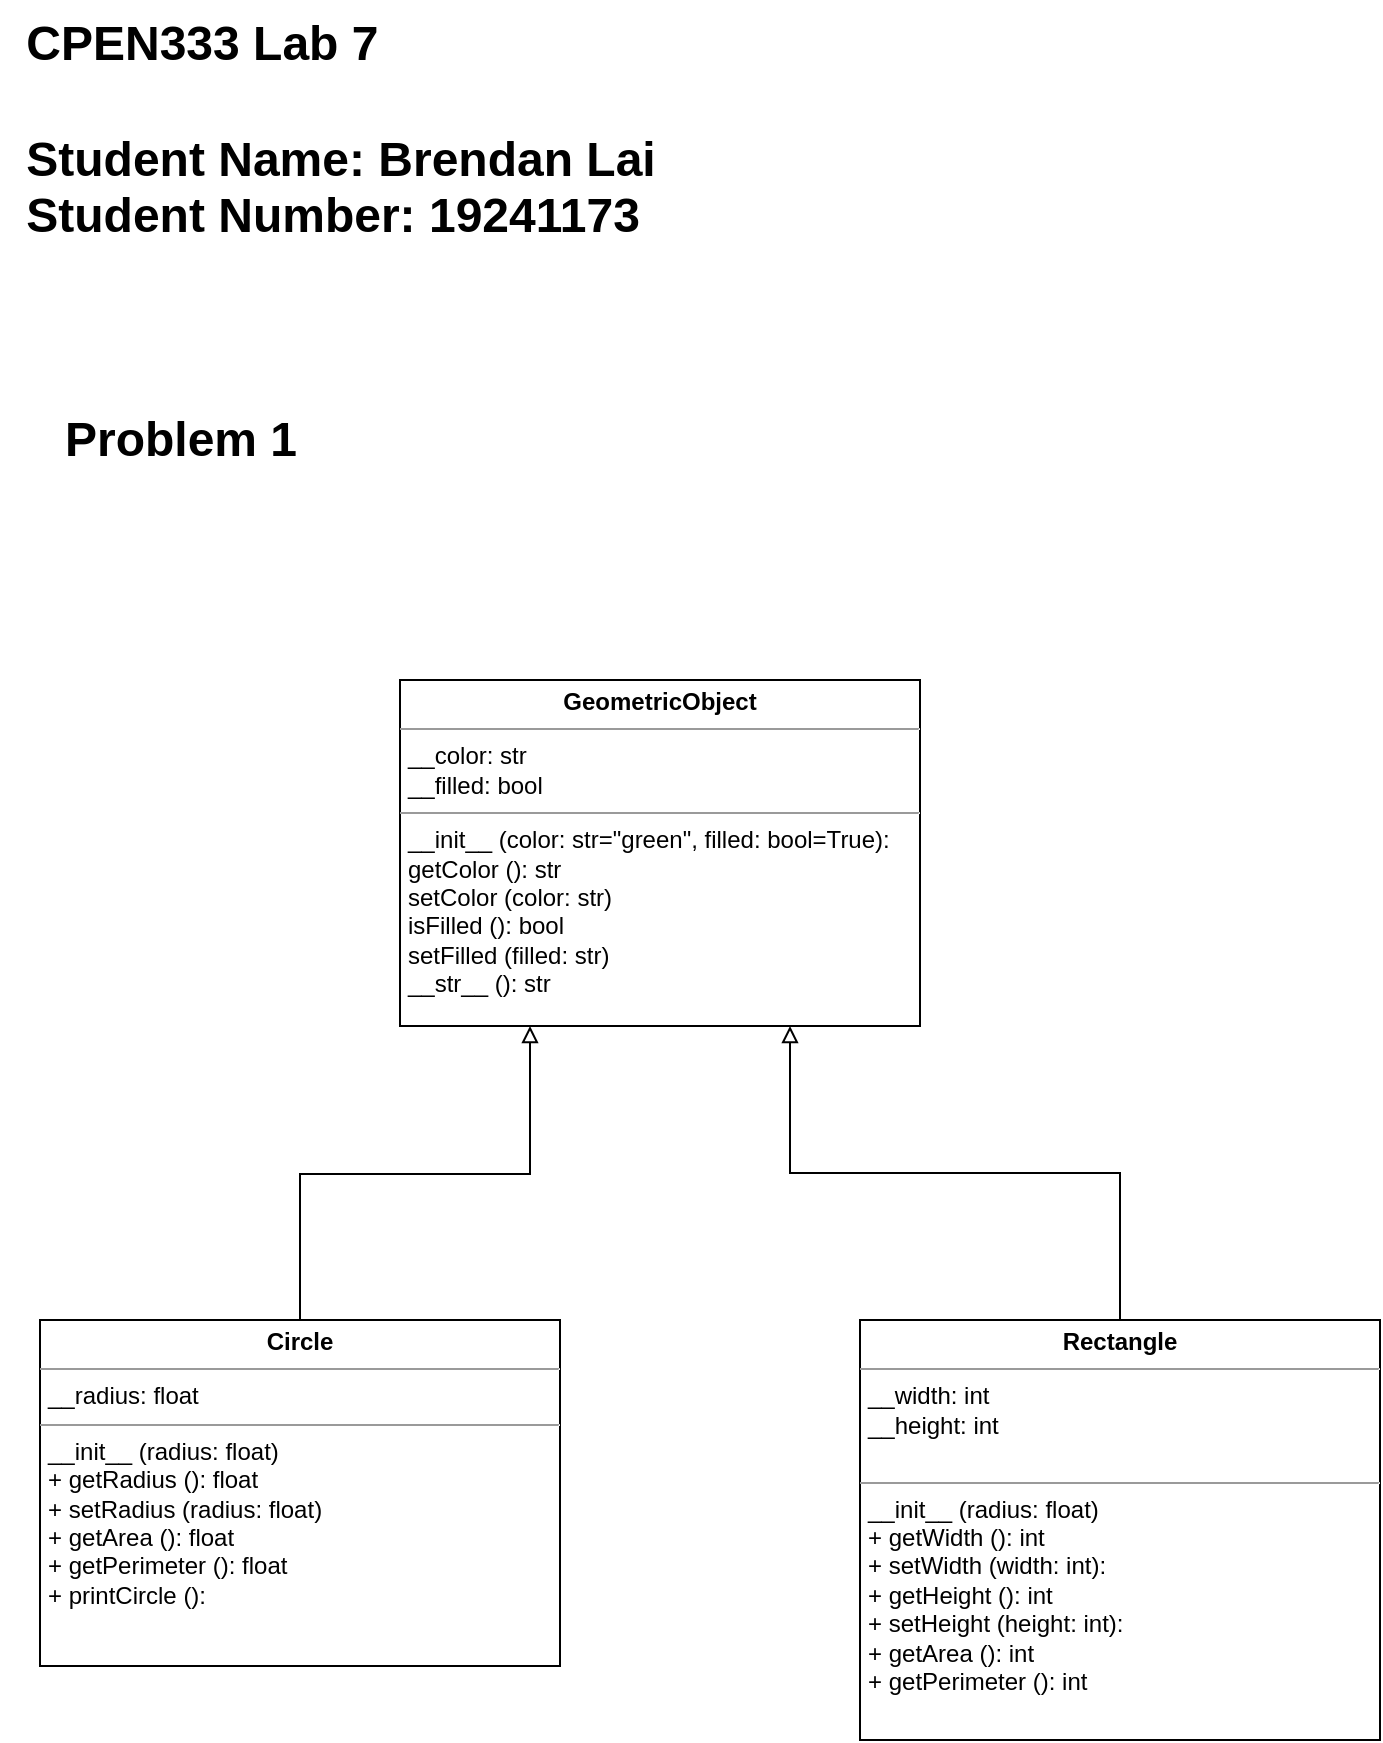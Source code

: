 <mxfile version="20.5.3" type="google" pages="3"><diagram name="Problem1" id="c4acf3e9-155e-7222-9cf6-157b1a14988f"><mxGraphModel grid="1" page="1" gridSize="10" guides="1" tooltips="1" connect="1" arrows="1" fold="1" pageScale="1" pageWidth="850" pageHeight="1100" background="none" math="0" shadow="0"><root><mxCell id="0"/><mxCell id="1" parent="0"/><mxCell id="5d2195bd80daf111-18" value="&lt;p style=&quot;margin:0px;margin-top:4px;text-align:center;&quot;&gt;&lt;b&gt;GeometricObject&lt;/b&gt;&lt;/p&gt;&lt;hr size=&quot;1&quot;&gt;&lt;p style=&quot;margin:0px;margin-left:4px;&quot;&gt;__color: str&lt;br&gt;__filled: bool&lt;/p&gt;&lt;hr size=&quot;1&quot;&gt;&lt;p style=&quot;margin:0px;margin-left:4px;&quot;&gt;__init__ (color: str=&quot;green&quot;, filled: bool=True):&lt;/p&gt;&lt;p style=&quot;margin:0px;margin-left:4px;&quot;&gt;&lt;span style=&quot;background-color: initial;&quot;&gt;getColor (): str&lt;/span&gt;&lt;/p&gt;&lt;p style=&quot;margin:0px;margin-left:4px;&quot;&gt;setColor (color: str)&lt;/p&gt;&lt;p style=&quot;margin:0px;margin-left:4px;&quot;&gt;isFilled (): bool&lt;/p&gt;&lt;p style=&quot;margin:0px;margin-left:4px;&quot;&gt;setFilled (filled: str)&lt;/p&gt;&lt;p style=&quot;margin:0px;margin-left:4px;&quot;&gt;__str__ (): str&lt;br&gt;&lt;/p&gt;" style="verticalAlign=top;align=left;overflow=fill;fontSize=12;fontFamily=Helvetica;html=1;rounded=0;shadow=0;comic=0;labelBackgroundColor=none;strokeWidth=1" vertex="1" parent="1"><mxGeometry x="280" y="390" width="260" height="173" as="geometry"/></mxCell><mxCell id="fe3LNrVWtBVGgjaWCfZc-3" style="edgeStyle=orthogonalEdgeStyle;rounded=0;orthogonalLoop=1;jettySize=auto;html=1;exitX=0.25;exitY=0;exitDx=0;exitDy=0;endArrow=block;endFill=0;entryX=0.25;entryY=1;entryDx=0;entryDy=0;" edge="1" parent="1" source="fe3LNrVWtBVGgjaWCfZc-1" target="5d2195bd80daf111-18"><mxGeometry relative="1" as="geometry"><mxPoint x="340" y="590" as="targetPoint"/><Array as="points"><mxPoint x="230" y="710"/><mxPoint x="230" y="637"/><mxPoint x="345" y="637"/></Array></mxGeometry></mxCell><mxCell id="fe3LNrVWtBVGgjaWCfZc-1" value="&lt;p style=&quot;margin:0px;margin-top:4px;text-align:center;&quot;&gt;&lt;b&gt;Circle&lt;/b&gt;&lt;/p&gt;&lt;hr size=&quot;1&quot;&gt;&lt;p style=&quot;margin:0px;margin-left:4px;&quot;&gt;__radius: float&lt;br&gt;&lt;/p&gt;&lt;hr size=&quot;1&quot;&gt;&lt;p style=&quot;margin:0px;margin-left:4px;&quot;&gt;__init__ (radius: float)&lt;/p&gt;&lt;p style=&quot;margin:0px;margin-left:4px;&quot;&gt;&lt;span style=&quot;background-color: initial;&quot;&gt;+ getRadius (): float&lt;/span&gt;&lt;/p&gt;&lt;p style=&quot;margin:0px;margin-left:4px;&quot;&gt;+ setRadius (radius: float)&lt;/p&gt;&lt;p style=&quot;margin:0px;margin-left:4px;&quot;&gt;+ getArea (): float&lt;/p&gt;&lt;p style=&quot;margin:0px;margin-left:4px;&quot;&gt;+ getPerimeter (): float&lt;/p&gt;&lt;p style=&quot;margin:0px;margin-left:4px;&quot;&gt;+ printCircle ():&lt;/p&gt;" style="verticalAlign=top;align=left;overflow=fill;fontSize=12;fontFamily=Helvetica;html=1;rounded=0;shadow=0;comic=0;labelBackgroundColor=none;strokeWidth=1" vertex="1" parent="1"><mxGeometry x="100" y="710" width="260" height="173" as="geometry"/></mxCell><mxCell id="82F53cMpl3_CoC-rK-nO-2" style="edgeStyle=orthogonalEdgeStyle;rounded=0;orthogonalLoop=1;jettySize=auto;html=1;entryX=0.75;entryY=1;entryDx=0;entryDy=0;endArrow=block;endFill=0;" edge="1" parent="1" source="fe3LNrVWtBVGgjaWCfZc-2" target="5d2195bd80daf111-18"><mxGeometry relative="1" as="geometry"/></mxCell><mxCell id="fe3LNrVWtBVGgjaWCfZc-2" value="&lt;p style=&quot;margin:0px;margin-top:4px;text-align:center;&quot;&gt;&lt;b&gt;Rectangle&lt;/b&gt;&lt;/p&gt;&lt;hr size=&quot;1&quot;&gt;&lt;p style=&quot;margin:0px;margin-left:4px;&quot;&gt;__width: int&lt;/p&gt;&lt;p style=&quot;margin:0px;margin-left:4px;&quot;&gt;__height: int&lt;br&gt;&lt;br&gt;&lt;/p&gt;&lt;hr size=&quot;1&quot;&gt;&lt;p style=&quot;margin:0px;margin-left:4px;&quot;&gt;__init__ (radius: float)&lt;/p&gt;&lt;p style=&quot;margin:0px;margin-left:4px;&quot;&gt;+ getWidth (): int&lt;/p&gt;&lt;p style=&quot;margin:0px;margin-left:4px;&quot;&gt;+ setWidth (width: int):&lt;/p&gt;&lt;p style=&quot;margin:0px;margin-left:4px;&quot;&gt;+ getHeight (): int&lt;/p&gt;&lt;p style=&quot;margin:0px;margin-left:4px;&quot;&gt;+ setHeight (height: int):&lt;/p&gt;&lt;p style=&quot;margin:0px;margin-left:4px;&quot;&gt;+ getArea (): int&lt;/p&gt;&lt;p style=&quot;margin:0px;margin-left:4px;&quot;&gt;+ getPerimeter (): int&lt;/p&gt;" style="verticalAlign=top;align=left;overflow=fill;fontSize=12;fontFamily=Helvetica;html=1;rounded=0;shadow=0;comic=0;labelBackgroundColor=none;strokeWidth=1" vertex="1" parent="1"><mxGeometry x="510" y="710" width="260" height="210" as="geometry"/></mxCell><mxCell id="qOuSE5B8oLwpZww7d4YX-1" value="&lt;b&gt;&lt;font style=&quot;font-size: 24px;&quot;&gt;Problem 1&lt;/font&gt;&lt;/b&gt;" style="text;html=1;align=center;verticalAlign=middle;resizable=0;points=[];autosize=1;strokeColor=none;fillColor=none;" vertex="1" parent="1"><mxGeometry x="100" y="250" width="140" height="40" as="geometry"/></mxCell><mxCell id="qOuSE5B8oLwpZww7d4YX-2" value="&lt;div style=&quot;text-align: left;&quot;&gt;&lt;b style=&quot;background-color: initial;&quot;&gt;&lt;font style=&quot;font-size: 24px;&quot;&gt;CPEN333 Lab 7&lt;/font&gt;&lt;/b&gt;&lt;/div&gt;&lt;div style=&quot;text-align: left;&quot;&gt;&lt;span style=&quot;font-size: 24px;&quot;&gt;&lt;b&gt;&lt;br&gt;&lt;/b&gt;&lt;/span&gt;&lt;/div&gt;&lt;font style=&quot;font-weight: bold; font-size: 24px;&quot;&gt;Student Name: Brendan Lai&lt;br&gt;&lt;div style=&quot;text-align: left;&quot;&gt;&lt;span style=&quot;background-color: initial;&quot;&gt;Student Number: 19241173&lt;/span&gt;&lt;/div&gt;&lt;/font&gt;" style="text;html=1;align=center;verticalAlign=middle;resizable=0;points=[];autosize=1;strokeColor=none;fillColor=none;" vertex="1" parent="1"><mxGeometry x="80" y="50" width="340" height="130" as="geometry"/></mxCell></root></mxGraphModel></diagram><diagram id="zAL6HIi6VglKRgAH_vlE" name="Problem2"><mxGraphModel grid="1" page="1" gridSize="10" guides="1" tooltips="1" connect="1" arrows="1" fold="1" pageScale="1" pageWidth="850" pageHeight="1100" math="0" shadow="0"><root><mxCell id="0"/><mxCell id="1" parent="0"/><mxCell id="DEL5usz-rAhBq1KtwpTR-2" style="edgeStyle=orthogonalEdgeStyle;rounded=0;orthogonalLoop=1;jettySize=auto;html=1;exitX=0;exitY=0.5;exitDx=0;exitDy=0;" edge="1" parent="1" source="eTxagNcR8W5NSjR6nCFV-1" target="eTxagNcR8W5NSjR6nCFV-3"><mxGeometry relative="1" as="geometry"/></mxCell><mxCell id="DEL5usz-rAhBq1KtwpTR-3" style="edgeStyle=orthogonalEdgeStyle;rounded=0;orthogonalLoop=1;jettySize=auto;html=1;exitX=1;exitY=0.5;exitDx=0;exitDy=0;entryX=0.5;entryY=0;entryDx=0;entryDy=0;" edge="1" parent="1" source="eTxagNcR8W5NSjR6nCFV-1" target="eTxagNcR8W5NSjR6nCFV-2"><mxGeometry relative="1" as="geometry"/></mxCell><mxCell id="DEL5usz-rAhBq1KtwpTR-14" style="edgeStyle=orthogonalEdgeStyle;rounded=0;orthogonalLoop=1;jettySize=auto;html=1;entryX=0.25;entryY=0;entryDx=0;entryDy=0;" edge="1" parent="1" source="eTxagNcR8W5NSjR6nCFV-1" target="eTxagNcR8W5NSjR6nCFV-4"><mxGeometry relative="1" as="geometry"><Array as="points"><mxPoint x="370" y="571"/><mxPoint x="301" y="571"/></Array></mxGeometry></mxCell><mxCell id="DEL5usz-rAhBq1KtwpTR-15" style="edgeStyle=orthogonalEdgeStyle;rounded=0;orthogonalLoop=1;jettySize=auto;html=1;entryX=0.5;entryY=0;entryDx=0;entryDy=0;" edge="1" parent="1" source="eTxagNcR8W5NSjR6nCFV-1" target="eTxagNcR8W5NSjR6nCFV-5"><mxGeometry relative="1" as="geometry"><Array as="points"><mxPoint x="450" y="571"/><mxPoint x="509" y="571"/></Array></mxGeometry></mxCell><mxCell id="eTxagNcR8W5NSjR6nCFV-1" value="&lt;p style=&quot;margin:0px;margin-top:4px;text-align:center;&quot;&gt;&lt;b&gt;EventManager&lt;/b&gt;&lt;/p&gt;&lt;p style=&quot;margin:0px;margin-left:4px;&quot;&gt;&lt;br&gt;&lt;/p&gt;" style="verticalAlign=top;align=left;overflow=fill;fontSize=12;fontFamily=Helvetica;html=1;rounded=0;shadow=0;comic=0;labelBackgroundColor=none;strokeWidth=1" vertex="1" parent="1"><mxGeometry x="320" y="450" width="200" height="60" as="geometry"/></mxCell><mxCell id="eTxagNcR8W5NSjR6nCFV-2" value="&lt;p style=&quot;margin:0px;margin-top:4px;text-align:center;&quot;&gt;&lt;b&gt;Musician&lt;/b&gt;&lt;/p&gt;" style="verticalAlign=top;align=left;overflow=fill;fontSize=12;fontFamily=Helvetica;html=1;rounded=0;shadow=0;comic=0;labelBackgroundColor=none;strokeWidth=1" vertex="1" parent="1"><mxGeometry x="620" y="630" width="120" height="60" as="geometry"/></mxCell><mxCell id="eTxagNcR8W5NSjR6nCFV-3" value="&lt;p style=&quot;margin:0px;margin-top:4px;text-align:center;&quot;&gt;&lt;b&gt;Hotelier&lt;/b&gt;&lt;/p&gt;" style="verticalAlign=top;align=left;overflow=fill;fontSize=12;fontFamily=Helvetica;html=1;rounded=0;shadow=0;comic=0;labelBackgroundColor=none;strokeWidth=1" vertex="1" parent="1"><mxGeometry x="90" y="630" width="120" height="60" as="geometry"/></mxCell><mxCell id="eTxagNcR8W5NSjR6nCFV-4" value="&lt;p style=&quot;margin:0px;margin-top:4px;text-align:center;&quot;&gt;&lt;b&gt;Florist&lt;/b&gt;&lt;/p&gt;" style="verticalAlign=top;align=left;overflow=fill;fontSize=12;fontFamily=Helvetica;html=1;rounded=0;shadow=0;comic=0;labelBackgroundColor=none;strokeWidth=1" vertex="1" parent="1"><mxGeometry x="271.13" y="630" width="120" height="60" as="geometry"/></mxCell><mxCell id="eTxagNcR8W5NSjR6nCFV-5" value="&lt;p style=&quot;margin:0px;margin-top:4px;text-align:center;&quot;&gt;&lt;b&gt;Caterer&lt;/b&gt;&lt;/p&gt;" style="verticalAlign=top;align=left;overflow=fill;fontSize=12;fontFamily=Helvetica;html=1;rounded=0;shadow=0;comic=0;labelBackgroundColor=none;strokeWidth=1" vertex="1" parent="1"><mxGeometry x="448.87" y="630" width="120" height="60" as="geometry"/></mxCell><mxCell id="DEL5usz-rAhBq1KtwpTR-6" style="edgeStyle=orthogonalEdgeStyle;rounded=0;orthogonalLoop=1;jettySize=auto;html=1;entryX=0.5;entryY=0;entryDx=0;entryDy=0;" edge="1" parent="1" source="eTxagNcR8W5NSjR6nCFV-6" target="eTxagNcR8W5NSjR6nCFV-1"><mxGeometry relative="1" as="geometry"/></mxCell><mxCell id="eTxagNcR8W5NSjR6nCFV-6" value="&lt;p style=&quot;margin:0px;margin-top:4px;text-align:center;&quot;&gt;&lt;b&gt;Client&lt;/b&gt;&lt;/p&gt;" style="verticalAlign=top;align=left;overflow=fill;fontSize=12;fontFamily=Helvetica;html=1;rounded=0;shadow=0;comic=0;labelBackgroundColor=none;strokeWidth=1" vertex="1" parent="1"><mxGeometry x="292.26" y="260" width="255.49" height="40" as="geometry"/></mxCell><mxCell id="DEL5usz-rAhBq1KtwpTR-7" value="Hires" style="text;html=1;align=center;verticalAlign=middle;resizable=0;points=[];autosize=1;strokeColor=none;fillColor=none;" vertex="1" parent="1"><mxGeometry x="420" y="300" width="50" height="30" as="geometry"/></mxCell><mxCell id="DEL5usz-rAhBq1KtwpTR-8" value="1" style="text;html=1;align=center;verticalAlign=middle;resizable=0;points=[];autosize=1;strokeColor=none;fillColor=none;" vertex="1" parent="1"><mxGeometry x="390" y="300" width="30" height="30" as="geometry"/></mxCell><mxCell id="DEL5usz-rAhBq1KtwpTR-10" value="1" style="text;html=1;align=center;verticalAlign=middle;resizable=0;points=[];autosize=1;strokeColor=none;fillColor=none;" vertex="1" parent="1"><mxGeometry x="390" y="420" width="30" height="30" as="geometry"/></mxCell><mxCell id="DEL5usz-rAhBq1KtwpTR-11" value="1" style="text;html=1;align=center;verticalAlign=middle;resizable=0;points=[];autosize=1;strokeColor=none;fillColor=none;" vertex="1" parent="1"><mxGeometry x="520" y="450" width="30" height="30" as="geometry"/></mxCell><mxCell id="DEL5usz-rAhBq1KtwpTR-12" value="1" style="text;html=1;align=center;verticalAlign=middle;resizable=0;points=[];autosize=1;strokeColor=none;fillColor=none;" vertex="1" parent="1"><mxGeometry x="290" y="450" width="30" height="30" as="geometry"/></mxCell><mxCell id="DEL5usz-rAhBq1KtwpTR-13" value="1" style="text;html=1;align=center;verticalAlign=middle;resizable=0;points=[];autosize=1;strokeColor=none;fillColor=none;" vertex="1" parent="1"><mxGeometry x="340" y="510" width="30" height="30" as="geometry"/></mxCell><mxCell id="DEL5usz-rAhBq1KtwpTR-18" value="1" style="text;html=1;align=center;verticalAlign=middle;resizable=0;points=[];autosize=1;strokeColor=none;fillColor=none;" vertex="1" parent="1"><mxGeometry x="440" y="510" width="30" height="30" as="geometry"/></mxCell><mxCell id="JO401_AGuLhEmVbp1qhH-1" value="Hires" style="text;html=1;align=center;verticalAlign=middle;resizable=0;points=[];autosize=1;strokeColor=none;fillColor=none;" vertex="1" parent="1"><mxGeometry x="520" y="480" width="50" height="30" as="geometry"/></mxCell><mxCell id="JO401_AGuLhEmVbp1qhH-2" value="Hires" style="text;html=1;align=center;verticalAlign=middle;resizable=0;points=[];autosize=1;strokeColor=none;fillColor=none;" vertex="1" parent="1"><mxGeometry x="360" y="510" width="50" height="30" as="geometry"/></mxCell><mxCell id="JO401_AGuLhEmVbp1qhH-3" value="Hires" style="text;html=1;align=center;verticalAlign=middle;resizable=0;points=[];autosize=1;strokeColor=none;fillColor=none;" vertex="1" parent="1"><mxGeometry x="451.13" y="510" width="50" height="30" as="geometry"/></mxCell><mxCell id="JO401_AGuLhEmVbp1qhH-4" value="Books" style="text;html=1;align=center;verticalAlign=middle;resizable=0;points=[];autosize=1;strokeColor=none;fillColor=none;" vertex="1" parent="1"><mxGeometry x="260" y="480" width="60" height="30" as="geometry"/></mxCell><mxCell id="6OYaifoA42AnMjXBwd-H-1" value="&lt;b&gt;&lt;font style=&quot;font-size: 24px;&quot;&gt;Problem 2&lt;/font&gt;&lt;/b&gt;" style="text;html=1;align=center;verticalAlign=middle;resizable=0;points=[];autosize=1;strokeColor=none;fillColor=none;" vertex="1" parent="1"><mxGeometry x="40" y="60" width="140" height="40" as="geometry"/></mxCell></root></mxGraphModel></diagram><diagram id="YHMLwBq8L_pNGJWjoDPy" name="Problem3"><mxGraphModel grid="1" page="1" gridSize="10" guides="1" tooltips="1" connect="1" arrows="1" fold="1" pageScale="1" pageWidth="850" pageHeight="1100" math="0" shadow="0"><root><mxCell id="0"/><mxCell id="1" parent="0"/><mxCell id="INNhVvnMjRUg69vnwJp_-5" value="&lt;p style=&quot;margin:0px;margin-top:4px;text-align:center;&quot;&gt;&lt;b&gt;EventManager&lt;/b&gt;&lt;/p&gt;&lt;p style=&quot;margin:0px;margin-left:4px;&quot;&gt;&lt;br&gt;&lt;/p&gt;" style="verticalAlign=top;align=left;overflow=fill;fontSize=12;fontFamily=Helvetica;html=1;rounded=0;shadow=0;comic=0;labelBackgroundColor=none;strokeWidth=1" vertex="1" parent="1"><mxGeometry x="345" y="120" width="120" height="40" as="geometry"/></mxCell><mxCell id="XexBRFXh96dGAb7qciIz-25" style="edgeStyle=orthogonalEdgeStyle;rounded=0;orthogonalLoop=1;jettySize=auto;html=1;entryX=0.5;entryY=0;entryDx=0;entryDy=0;dashed=1;dashPattern=1 1;strokeColor=default;startArrow=none;startFill=0;endArrow=none;endFill=0;" edge="1" parent="1" source="INNhVvnMjRUg69vnwJp_-11" target="INNhVvnMjRUg69vnwJp_-23"><mxGeometry relative="1" as="geometry"/></mxCell><mxCell id="INNhVvnMjRUg69vnwJp_-11" value="&lt;p style=&quot;margin:0px;margin-top:4px;text-align:center;&quot;&gt;&lt;b&gt;Client&lt;/b&gt;&lt;/p&gt;" style="verticalAlign=top;align=left;overflow=fill;fontSize=12;fontFamily=Helvetica;html=1;rounded=0;shadow=0;comic=0;labelBackgroundColor=none;strokeWidth=1" vertex="1" parent="1"><mxGeometry x="120" y="120" width="100" height="40" as="geometry"/></mxCell><mxCell id="INNhVvnMjRUg69vnwJp_-23" value="" style="rounded=0;whiteSpace=wrap;html=1;" vertex="1" parent="1"><mxGeometry x="165" y="210" width="10" height="660" as="geometry"/></mxCell><mxCell id="XexBRFXh96dGAb7qciIz-24" style="edgeStyle=orthogonalEdgeStyle;rounded=0;orthogonalLoop=1;jettySize=auto;html=1;entryX=0.5;entryY=1;entryDx=0;entryDy=0;dashed=1;dashPattern=1 1;strokeColor=default;startArrow=none;startFill=0;endArrow=none;endFill=0;" edge="1" parent="1" source="INNhVvnMjRUg69vnwJp_-47" target="INNhVvnMjRUg69vnwJp_-5"><mxGeometry relative="1" as="geometry"/></mxCell><mxCell id="XexBRFXh96dGAb7qciIz-26" style="edgeStyle=orthogonalEdgeStyle;rounded=0;orthogonalLoop=1;jettySize=auto;html=1;entryX=0;entryY=0.25;entryDx=0;entryDy=0;strokeColor=default;startArrow=none;startFill=0;endArrow=block;endFill=1;" edge="1" parent="1" source="INNhVvnMjRUg69vnwJp_-47" target="INNhVvnMjRUg69vnwJp_-57"><mxGeometry relative="1" as="geometry"><Array as="points"><mxPoint x="465" y="250"/><mxPoint x="465" y="250"/></Array></mxGeometry></mxCell><mxCell id="XexBRFXh96dGAb7qciIz-27" style="edgeStyle=orthogonalEdgeStyle;rounded=0;orthogonalLoop=1;jettySize=auto;html=1;entryX=0;entryY=0.25;entryDx=0;entryDy=0;strokeColor=default;startArrow=none;startFill=0;endArrow=block;endFill=1;" edge="1" parent="1" source="INNhVvnMjRUg69vnwJp_-47" target="INNhVvnMjRUg69vnwJp_-58"><mxGeometry relative="1" as="geometry"><Array as="points"><mxPoint x="455" y="430"/><mxPoint x="455" y="430"/></Array></mxGeometry></mxCell><mxCell id="XexBRFXh96dGAb7qciIz-28" style="edgeStyle=orthogonalEdgeStyle;rounded=0;orthogonalLoop=1;jettySize=auto;html=1;entryX=0;entryY=0.25;entryDx=0;entryDy=0;strokeColor=default;startArrow=none;startFill=0;endArrow=block;endFill=1;" edge="1" parent="1" source="INNhVvnMjRUg69vnwJp_-47" target="INNhVvnMjRUg69vnwJp_-59"><mxGeometry relative="1" as="geometry"><Array as="points"><mxPoint x="465" y="610"/><mxPoint x="465" y="610"/></Array></mxGeometry></mxCell><mxCell id="XexBRFXh96dGAb7qciIz-29" style="edgeStyle=orthogonalEdgeStyle;rounded=0;orthogonalLoop=1;jettySize=auto;html=1;entryX=0;entryY=0.25;entryDx=0;entryDy=0;strokeColor=default;startArrow=none;startFill=0;endArrow=block;endFill=1;" edge="1" parent="1" source="INNhVvnMjRUg69vnwJp_-47" target="INNhVvnMjRUg69vnwJp_-60"><mxGeometry relative="1" as="geometry"><Array as="points"><mxPoint x="465" y="780"/><mxPoint x="465" y="780"/></Array></mxGeometry></mxCell><mxCell id="XexBRFXh96dGAb7qciIz-44" style="edgeStyle=orthogonalEdgeStyle;rounded=0;orthogonalLoop=1;jettySize=auto;html=1;entryX=1.178;entryY=0.982;entryDx=0;entryDy=0;entryPerimeter=0;dashed=1;strokeColor=default;startArrow=none;startFill=0;endArrow=open;endFill=0;" edge="1" parent="1" source="INNhVvnMjRUg69vnwJp_-47" target="INNhVvnMjRUg69vnwJp_-23"><mxGeometry relative="1" as="geometry"><Array as="points"><mxPoint x="335" y="858"/></Array></mxGeometry></mxCell><mxCell id="INNhVvnMjRUg69vnwJp_-47" value="" style="rounded=0;whiteSpace=wrap;html=1;" vertex="1" parent="1"><mxGeometry x="400" y="210" width="10" height="660" as="geometry"/></mxCell><mxCell id="INNhVvnMjRUg69vnwJp_-52" value="Arrange()" style="text;html=1;align=center;verticalAlign=middle;resizable=0;points=[];autosize=1;strokeColor=none;fillColor=none;" vertex="1" parent="1"><mxGeometry x="245" y="200" width="70" height="30" as="geometry"/></mxCell><mxCell id="XexBRFXh96dGAb7qciIz-23" style="edgeStyle=orthogonalEdgeStyle;rounded=0;orthogonalLoop=1;jettySize=auto;html=1;entryX=0.5;entryY=1;entryDx=0;entryDy=0;dashed=1;dashPattern=1 1;strokeColor=default;startArrow=none;startFill=0;endArrow=none;endFill=0;" edge="1" parent="1" source="INNhVvnMjRUg69vnwJp_-57" target="XexBRFXh96dGAb7qciIz-2"><mxGeometry relative="1" as="geometry"/></mxCell><mxCell id="XexBRFXh96dGAb7qciIz-30" style="edgeStyle=orthogonalEdgeStyle;rounded=0;orthogonalLoop=1;jettySize=auto;html=1;entryX=1.033;entryY=0.126;entryDx=0;entryDy=0;entryPerimeter=0;strokeColor=default;startArrow=none;startFill=0;endArrow=open;endFill=0;dashed=1;" edge="1" parent="1" source="INNhVvnMjRUg69vnwJp_-57" target="INNhVvnMjRUg69vnwJp_-47"><mxGeometry relative="1" as="geometry"><Array as="points"><mxPoint x="555" y="293"/><mxPoint x="555" y="293"/></Array></mxGeometry></mxCell><mxCell id="INNhVvnMjRUg69vnwJp_-57" value="" style="rounded=0;whiteSpace=wrap;html=1;" vertex="1" parent="1"><mxGeometry x="709" y="230" width="10" height="80" as="geometry"/></mxCell><mxCell id="XexBRFXh96dGAb7qciIz-17" style="edgeStyle=orthogonalEdgeStyle;rounded=0;orthogonalLoop=1;jettySize=auto;html=1;entryX=0.505;entryY=1.084;entryDx=0;entryDy=0;entryPerimeter=0;dashed=1;startArrow=none;startFill=0;endArrow=none;endFill=0;" edge="1" parent="1" source="INNhVvnMjRUg69vnwJp_-58" target="XexBRFXh96dGAb7qciIz-3"><mxGeometry relative="1" as="geometry"/></mxCell><mxCell id="XexBRFXh96dGAb7qciIz-31" style="edgeStyle=orthogonalEdgeStyle;rounded=0;orthogonalLoop=1;jettySize=auto;html=1;entryX=0.95;entryY=0.394;entryDx=0;entryDy=0;entryPerimeter=0;dashed=1;strokeColor=default;startArrow=none;startFill=0;endArrow=open;endFill=0;" edge="1" parent="1" source="INNhVvnMjRUg69vnwJp_-58" target="INNhVvnMjRUg69vnwJp_-47"><mxGeometry relative="1" as="geometry"><Array as="points"><mxPoint x="555" y="470"/><mxPoint x="555" y="470"/></Array></mxGeometry></mxCell><mxCell id="INNhVvnMjRUg69vnwJp_-58" value="" style="rounded=0;whiteSpace=wrap;html=1;" vertex="1" parent="1"><mxGeometry x="709" y="410" width="10" height="80" as="geometry"/></mxCell><mxCell id="XexBRFXh96dGAb7qciIz-16" style="edgeStyle=orthogonalEdgeStyle;rounded=0;orthogonalLoop=1;jettySize=auto;html=1;entryX=0.5;entryY=1;entryDx=0;entryDy=0;dashed=1;startArrow=none;startFill=0;endArrow=none;endFill=0;" edge="1" parent="1" source="INNhVvnMjRUg69vnwJp_-59" target="XexBRFXh96dGAb7qciIz-4"><mxGeometry relative="1" as="geometry"/></mxCell><mxCell id="XexBRFXh96dGAb7qciIz-34" style="edgeStyle=orthogonalEdgeStyle;rounded=0;orthogonalLoop=1;jettySize=auto;html=1;entryX=0.891;entryY=0.67;entryDx=0;entryDy=0;entryPerimeter=0;dashed=1;strokeColor=default;startArrow=none;startFill=0;endArrow=open;endFill=0;" edge="1" parent="1" source="INNhVvnMjRUg69vnwJp_-59" target="INNhVvnMjRUg69vnwJp_-47"><mxGeometry relative="1" as="geometry"><Array as="points"><mxPoint x="565" y="652"/><mxPoint x="565" y="652"/></Array></mxGeometry></mxCell><mxCell id="INNhVvnMjRUg69vnwJp_-59" value="" style="rounded=0;whiteSpace=wrap;html=1;" vertex="1" parent="1"><mxGeometry x="709" y="590" width="10" height="80" as="geometry"/></mxCell><mxCell id="XexBRFXh96dGAb7qciIz-35" style="edgeStyle=orthogonalEdgeStyle;rounded=0;orthogonalLoop=1;jettySize=auto;html=1;entryX=0.952;entryY=0.925;entryDx=0;entryDy=0;entryPerimeter=0;dashed=1;strokeColor=default;startArrow=none;startFill=0;endArrow=open;endFill=0;" edge="1" parent="1" source="INNhVvnMjRUg69vnwJp_-60" target="INNhVvnMjRUg69vnwJp_-47"><mxGeometry relative="1" as="geometry"><Array as="points"><mxPoint x="510" y="820"/></Array></mxGeometry></mxCell><mxCell id="INNhVvnMjRUg69vnwJp_-60" value="" style="rounded=0;whiteSpace=wrap;html=1;" vertex="1" parent="1"><mxGeometry x="709" y="760" width="10" height="80" as="geometry"/></mxCell><mxCell id="XexBRFXh96dGAb7qciIz-14" style="edgeStyle=orthogonalEdgeStyle;rounded=0;orthogonalLoop=1;jettySize=auto;html=1;entryX=0.5;entryY=0;entryDx=0;entryDy=0;startArrow=none;startFill=0;endArrow=none;endFill=0;dashed=1;" edge="1" parent="1" source="XexBRFXh96dGAb7qciIz-1" target="INNhVvnMjRUg69vnwJp_-60"><mxGeometry relative="1" as="geometry"/></mxCell><mxCell id="XexBRFXh96dGAb7qciIz-1" value="&lt;p style=&quot;margin:0px;margin-top:4px;text-align:center;&quot;&gt;&lt;b&gt;Musician&lt;/b&gt;&lt;/p&gt;" style="verticalAlign=top;align=left;overflow=fill;fontSize=12;fontFamily=Helvetica;html=1;rounded=0;shadow=0;comic=0;labelBackgroundColor=none;strokeWidth=1" vertex="1" parent="1"><mxGeometry x="674" y="690" width="80" height="30" as="geometry"/></mxCell><mxCell id="XexBRFXh96dGAb7qciIz-2" value="&lt;p style=&quot;margin:0px;margin-top:4px;text-align:center;&quot;&gt;&lt;b&gt;Hotelier&lt;/b&gt;&lt;/p&gt;" style="verticalAlign=top;align=left;overflow=fill;fontSize=12;fontFamily=Helvetica;html=1;rounded=0;shadow=0;comic=0;labelBackgroundColor=none;strokeWidth=1" vertex="1" parent="1"><mxGeometry x="674" y="160" width="80" height="30" as="geometry"/></mxCell><mxCell id="XexBRFXh96dGAb7qciIz-3" value="&lt;p style=&quot;margin:0px;margin-top:4px;text-align:center;&quot;&gt;&lt;b&gt;Florist&lt;/b&gt;&lt;/p&gt;" style="verticalAlign=top;align=left;overflow=fill;fontSize=12;fontFamily=Helvetica;html=1;rounded=0;shadow=0;comic=0;labelBackgroundColor=none;strokeWidth=1" vertex="1" parent="1"><mxGeometry x="674" y="340" width="80" height="30" as="geometry"/></mxCell><mxCell id="XexBRFXh96dGAb7qciIz-4" value="&lt;p style=&quot;margin:0px;margin-top:4px;text-align:center;&quot;&gt;&lt;b&gt;Caterer&lt;/b&gt;&lt;/p&gt;" style="verticalAlign=top;align=left;overflow=fill;fontSize=12;fontFamily=Helvetica;html=1;rounded=0;shadow=0;comic=0;labelBackgroundColor=none;strokeWidth=1" vertex="1" parent="1"><mxGeometry x="674" y="510" width="80" height="30" as="geometry"/></mxCell><mxCell id="XexBRFXh96dGAb7qciIz-6" style="edgeStyle=orthogonalEdgeStyle;rounded=0;orthogonalLoop=1;jettySize=auto;html=1;entryX=0.011;entryY=0.03;entryDx=0;entryDy=0;entryPerimeter=0;startArrow=oval;startFill=1;endArrow=block;endFill=1;" edge="1" parent="1" source="INNhVvnMjRUg69vnwJp_-23" target="INNhVvnMjRUg69vnwJp_-47"><mxGeometry relative="1" as="geometry"><Array as="points"><mxPoint x="235" y="230"/><mxPoint x="235" y="230"/></Array></mxGeometry></mxCell><mxCell id="XexBRFXh96dGAb7qciIz-36" value="bookHotel()" style="text;html=1;align=center;verticalAlign=middle;resizable=0;points=[];autosize=1;strokeColor=none;fillColor=none;" vertex="1" parent="1"><mxGeometry x="498" y="220" width="90" height="30" as="geometry"/></mxCell><mxCell id="XexBRFXh96dGAb7qciIz-37" value="Hotel is booked" style="text;html=1;align=center;verticalAlign=middle;resizable=0;points=[];autosize=1;strokeColor=none;fillColor=none;" vertex="1" parent="1"><mxGeometry x="488" y="270" width="110" height="30" as="geometry"/></mxCell><mxCell id="XexBRFXh96dGAb7qciIz-38" value="setFlowerRequirements()" style="text;html=1;align=center;verticalAlign=middle;resizable=0;points=[];autosize=1;strokeColor=none;fillColor=none;" vertex="1" parent="1"><mxGeometry x="473" y="400" width="160" height="30" as="geometry"/></mxCell><mxCell id="XexBRFXh96dGAb7qciIz-39" value="Carnations, Roses and Lillies are to be used" style="text;html=1;align=center;verticalAlign=middle;resizable=0;points=[];autosize=1;strokeColor=none;fillColor=none;" vertex="1" parent="1"><mxGeometry x="423" y="447" width="260" height="30" as="geometry"/></mxCell><mxCell id="XexBRFXh96dGAb7qciIz-40" value="setCuisine()" style="text;html=1;align=center;verticalAlign=middle;resizable=0;points=[];autosize=1;strokeColor=none;fillColor=none;" vertex="1" parent="1"><mxGeometry x="518" y="580" width="90" height="30" as="geometry"/></mxCell><mxCell id="XexBRFXh96dGAb7qciIz-41" value="Chinese &amp;amp; Continental Cuisine will be served" style="text;html=1;align=center;verticalAlign=middle;resizable=0;points=[];autosize=1;strokeColor=none;fillColor=none;" vertex="1" parent="1"><mxGeometry x="433" y="627" width="260" height="30" as="geometry"/></mxCell><mxCell id="XexBRFXh96dGAb7qciIz-42" value="setMusicType()" style="text;html=1;align=center;verticalAlign=middle;resizable=0;points=[];autosize=1;strokeColor=none;fillColor=none;" vertex="1" parent="1"><mxGeometry x="513" y="750" width="100" height="30" as="geometry"/></mxCell><mxCell id="XexBRFXh96dGAb7qciIz-43" value="Jazz and Classical will be played" style="text;html=1;align=center;verticalAlign=middle;resizable=0;points=[];autosize=1;strokeColor=none;fillColor=none;" vertex="1" parent="1"><mxGeometry x="463" y="797" width="200" height="30" as="geometry"/></mxCell><mxCell id="XexBRFXh96dGAb7qciIz-45" value="Good News, we are set" style="text;html=1;align=center;verticalAlign=middle;resizable=0;points=[];autosize=1;strokeColor=none;fillColor=none;" vertex="1" parent="1"><mxGeometry x="215" y="827" width="150" height="30" as="geometry"/></mxCell><mxCell id="XexBRFXh96dGAb7qciIz-46" value="&lt;b&gt;&lt;font style=&quot;font-size: 24px;&quot;&gt;Problem 3&lt;/font&gt;&lt;/b&gt;" style="text;html=1;align=center;verticalAlign=middle;resizable=0;points=[];autosize=1;strokeColor=none;fillColor=none;" vertex="1" parent="1"><mxGeometry x="30" y="20" width="140" height="40" as="geometry"/></mxCell></root></mxGraphModel></diagram></mxfile>